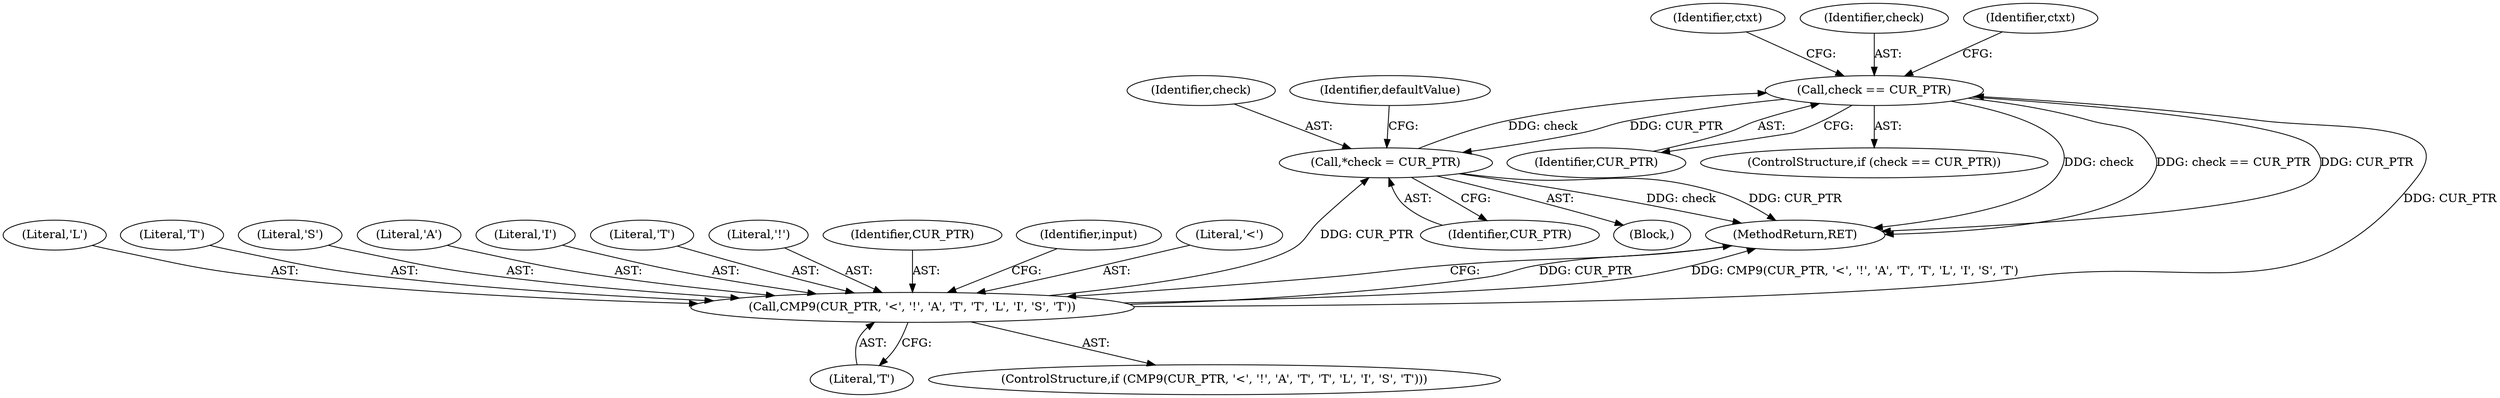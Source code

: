 digraph "0_Chrome_d0947db40187f4708c58e64cbd6013faf9eddeed_2@pointer" {
"1000299" [label="(Call,check == CUR_PTR)"];
"1000165" [label="(Call,*check = CUR_PTR)"];
"1000107" [label="(Call,CMP9(CUR_PTR, '<', '!', 'A', 'T', 'T', 'L', 'I', 'S', 'T'))"];
"1000299" [label="(Call,check == CUR_PTR)"];
"1000114" [label="(Literal,'L')"];
"1000298" [label="(ControlStructure,if (check == CUR_PTR))"];
"1000166" [label="(Identifier,check)"];
"1000167" [label="(Identifier,CUR_PTR)"];
"1000172" [label="(Identifier,defaultValue)"];
"1000113" [label="(Literal,'T')"];
"1000117" [label="(Literal,'T')"];
"1000304" [label="(Identifier,ctxt)"];
"1000107" [label="(Call,CMP9(CUR_PTR, '<', '!', 'A', 'T', 'T', 'L', 'I', 'S', 'T'))"];
"1000165" [label="(Call,*check = CUR_PTR)"];
"1000116" [label="(Literal,'S')"];
"1000414" [label="(MethodReturn,RET)"];
"1000111" [label="(Literal,'A')"];
"1000115" [label="(Literal,'I')"];
"1000163" [label="(Block,)"];
"1000112" [label="(Literal,'T')"];
"1000110" [label="(Literal,'!')"];
"1000301" [label="(Identifier,CUR_PTR)"];
"1000108" [label="(Identifier,CUR_PTR)"];
"1000121" [label="(Identifier,input)"];
"1000299" [label="(Call,check == CUR_PTR)"];
"1000300" [label="(Identifier,check)"];
"1000324" [label="(Identifier,ctxt)"];
"1000109" [label="(Literal,'<')"];
"1000106" [label="(ControlStructure,if (CMP9(CUR_PTR, '<', '!', 'A', 'T', 'T', 'L', 'I', 'S', 'T')))"];
"1000299" -> "1000298"  [label="AST: "];
"1000299" -> "1000301"  [label="CFG: "];
"1000300" -> "1000299"  [label="AST: "];
"1000301" -> "1000299"  [label="AST: "];
"1000304" -> "1000299"  [label="CFG: "];
"1000324" -> "1000299"  [label="CFG: "];
"1000299" -> "1000414"  [label="DDG: check == CUR_PTR"];
"1000299" -> "1000414"  [label="DDG: CUR_PTR"];
"1000299" -> "1000414"  [label="DDG: check"];
"1000299" -> "1000165"  [label="DDG: CUR_PTR"];
"1000165" -> "1000299"  [label="DDG: check"];
"1000107" -> "1000299"  [label="DDG: CUR_PTR"];
"1000165" -> "1000163"  [label="AST: "];
"1000165" -> "1000167"  [label="CFG: "];
"1000166" -> "1000165"  [label="AST: "];
"1000167" -> "1000165"  [label="AST: "];
"1000172" -> "1000165"  [label="CFG: "];
"1000165" -> "1000414"  [label="DDG: check"];
"1000165" -> "1000414"  [label="DDG: CUR_PTR"];
"1000107" -> "1000165"  [label="DDG: CUR_PTR"];
"1000107" -> "1000106"  [label="AST: "];
"1000107" -> "1000117"  [label="CFG: "];
"1000108" -> "1000107"  [label="AST: "];
"1000109" -> "1000107"  [label="AST: "];
"1000110" -> "1000107"  [label="AST: "];
"1000111" -> "1000107"  [label="AST: "];
"1000112" -> "1000107"  [label="AST: "];
"1000113" -> "1000107"  [label="AST: "];
"1000114" -> "1000107"  [label="AST: "];
"1000115" -> "1000107"  [label="AST: "];
"1000116" -> "1000107"  [label="AST: "];
"1000117" -> "1000107"  [label="AST: "];
"1000121" -> "1000107"  [label="CFG: "];
"1000414" -> "1000107"  [label="CFG: "];
"1000107" -> "1000414"  [label="DDG: CUR_PTR"];
"1000107" -> "1000414"  [label="DDG: CMP9(CUR_PTR, '<', '!', 'A', 'T', 'T', 'L', 'I', 'S', 'T')"];
}
